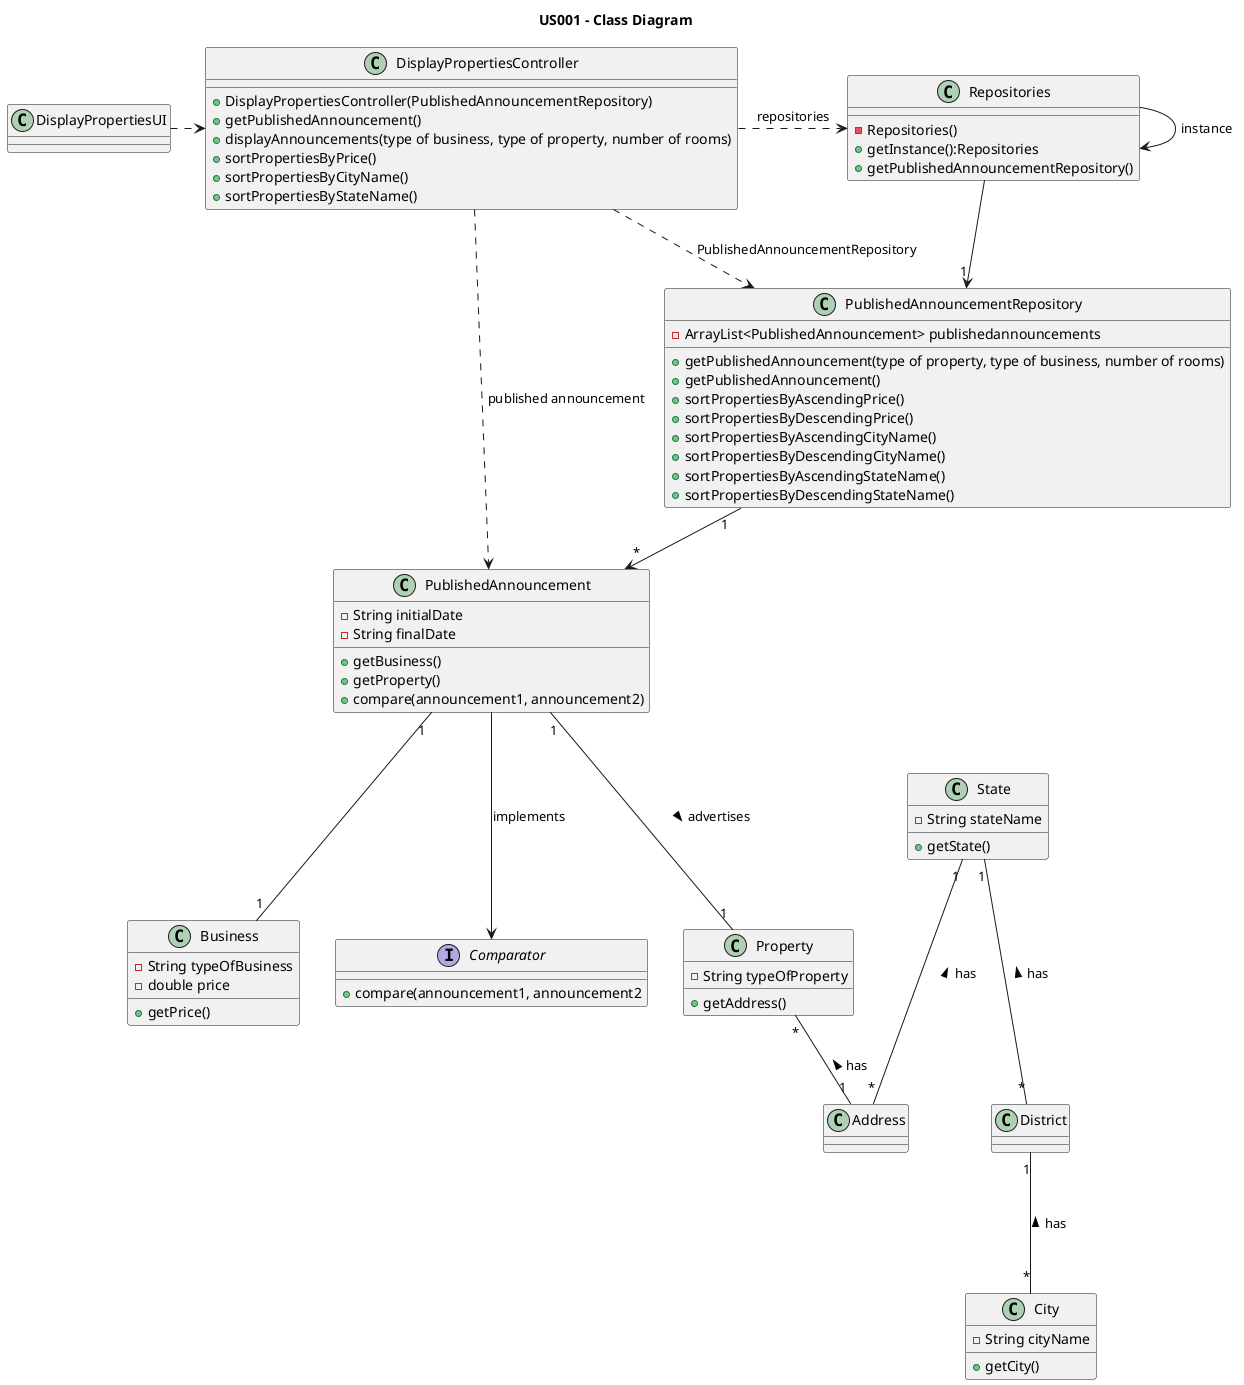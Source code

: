 @startuml

title US001 - Class Diagram


skinparam packageStyle rectangle
skinparam shadowing false
skinparam linetype polyline

'skinparam linetype orto
'skinparam monochrome true
'left to right direction




class Address {
    '- String streetName
    '- int zipCode : 0
    '- String CityName
    '- String StateName

    '+verifyZipCode()
    '+getCity()
    '+getDistrict()
    '+getState()
    '+Address(state, district, city, street, zipCode)
}

/'class AvailableEquipment {
    - String typeOfEquipment

    +AvailableEquipment(typeOfEquipment)
}
'/


class Business {
    '- double requestedPrice : 0
     - String typeOfBusiness
     - double price

    '+getFinalComission()
    '+calculatePriceWithComission()
     +getPrice()
}



class City {
    - String cityName

    +getCity()
}

interface Comparator {
    + compare(announcement1, announcement2
}


/'class Comission {
    - double percentage : 0
    - double staticValue : 0

    + calculateFinalComission()
}
'/


class DisplayPropertiesController {
    + DisplayPropertiesController(PublishedAnnouncementRepository)
    + getPublishedAnnouncement()
    + displayAnnouncements(type of business, type of property, number of rooms)
    + sortPropertiesByPrice()
    + sortPropertiesByCityName()
    + sortPropertiesByStateName()
}

class DisplayPropertiesUI {

}


class District {
    '- String districtName
}



/'class House {
    - Boolean existenceOfBasement : false
    - Boolean existenceOfInhabitableLoft : false

    +House(existenceOfBasement, existenceOfInhabitableLoft)
}
'/


/'
class Photos {
    - String URI
}
'/

class Property {
    '- double area : 0
    '- int distanceFromTheCityCenter : 0
    '- float price
     - String typeOfProperty

    '+ Property(area, distanceFromTheCityCenter)
     +getAddress()
}

class PublishedAnnouncement {
    - String initialDate
    - String finalDate

    + getBusiness()
    + getProperty()
    + compare(announcement1, announcement2)
}

class PublishedAnnouncementRepository {
    - ArrayList<PublishedAnnouncement> publishedannouncements
    + getPublishedAnnouncement(type of property, type of business, number of rooms)
    + getPublishedAnnouncement()
    + sortPropertiesByAscendingPrice()
    + sortPropertiesByDescendingPrice()
    + sortPropertiesByAscendingCityName()
    + sortPropertiesByDescendingCityName()
    + sortPropertiesByAscendingStateName()
    + sortPropertiesByDescendingStateName()

}


/'
class Rent {
    - int durationOfContract: 0

    + getFinalComission()
    + calculateTotalPrice()
}
'/


class Repositories {
    - Repositories()
    + getInstance():Repositories
    + getPublishedAnnouncementRepository()
}

/'class Residence {
    - int numberOfBedrooms : 0
    - int numberOfBathrooms : 0
    - int numberOfParkingSpaces : 0

    + Residence(numberOfBedrooms, numberOfBathrooms, numberOfParkingSpaces)
}
'/


class State {
    - String stateName

    +getState()
}


/'class SunExposure {
    - String direction

    + SunExposure(direction)
}
'/


'class UnregisteredUser {

'}


'Business <|-- Rent

State "1" --- "*" Address : has <
'Comission "1" -right- "1" Business : contains <

DisplayPropertiesController .> Repositories : repositories
DisplayPropertiesController .> PublishedAnnouncementRepository : PublishedAnnouncementRepository
DisplayPropertiesController .> PublishedAnnouncement : published announcement
DisplayPropertiesUI .> DisplayPropertiesController
District "1" --- "*" City : has <

'House "*" --- "1" SunExposure : has <

'Property <|--- Residence
Property "*" -- "1" Address : has <
'Property "1" --- "1" Business : has <
'Property "1" -right- "*" Photos : has >
PublishedAnnouncement "1" --- "1" Property: advertises >
PublishedAnnouncementRepository "1" --> "*" PublishedAnnouncement
PublishedAnnouncement "1" --- "1" Business
PublishedAnnouncement ---> Comparator : implements

Repositories --> "1" PublishedAnnouncementRepository
Repositories -> Repositories : instance
'Residence "*" --- "1" AvailableEquipment : has <
'Residence <|--- House

State "1" --- "*" District : has <


'UnregisteredUser "*" -right- "*" PublishedAnnouncement: displays >

@enduml